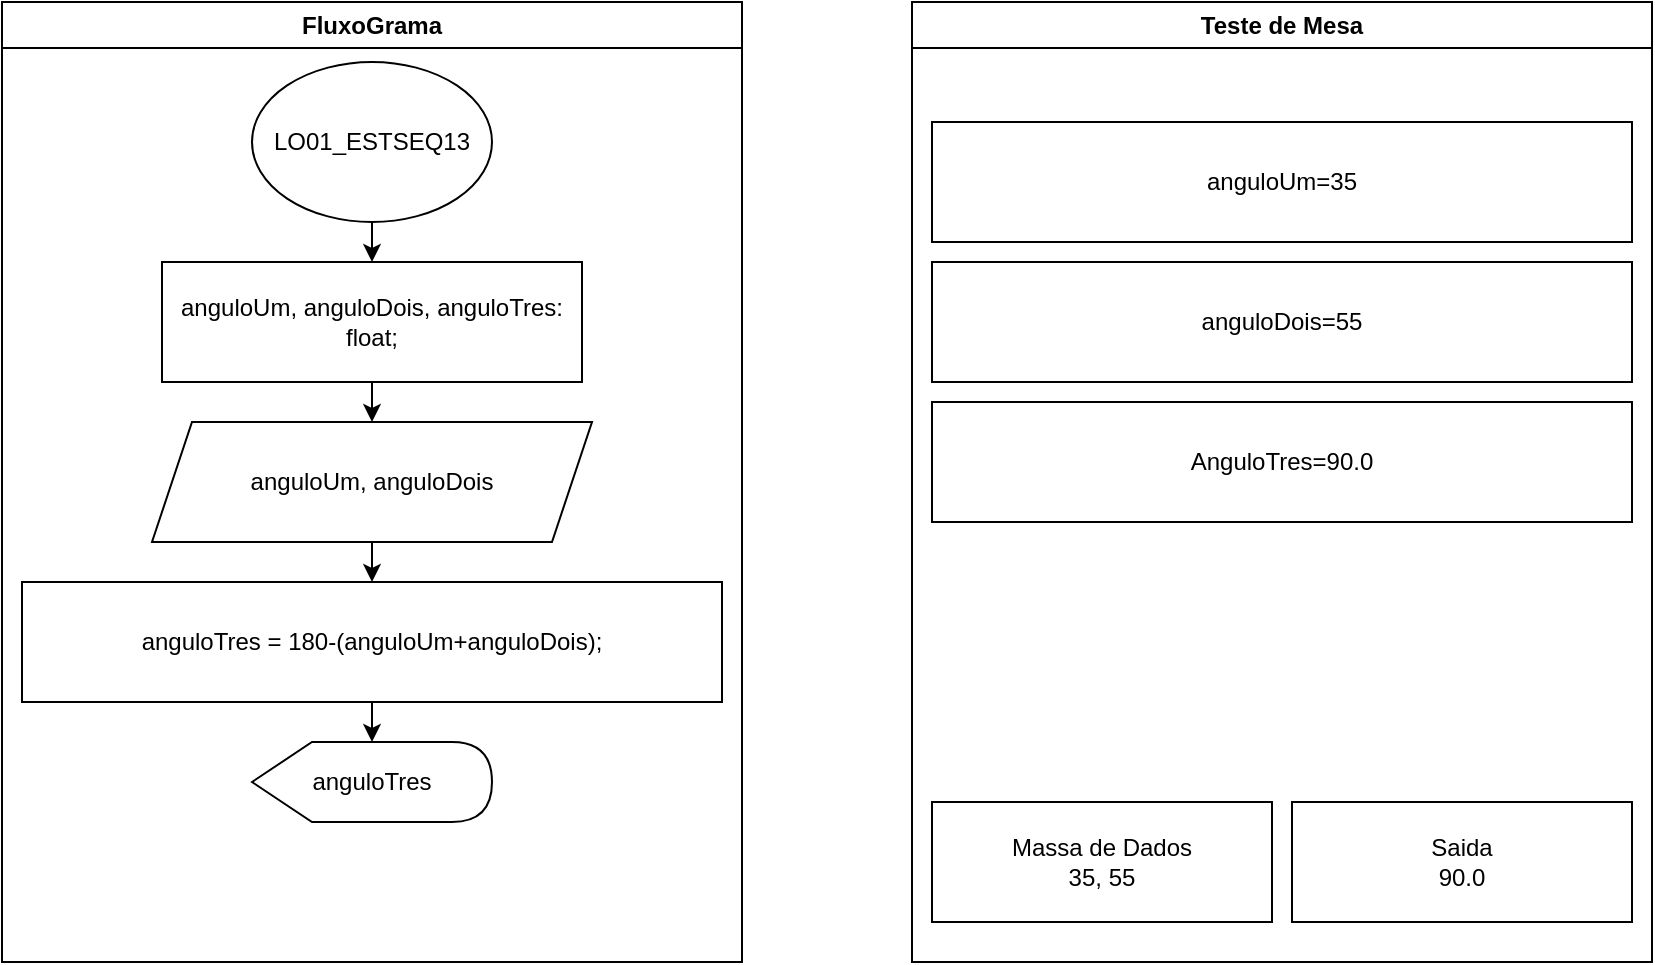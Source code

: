 <mxfile>
    <diagram id="JpOpN65DzJmQNLFtFOPg" name="Page-1">
        <mxGraphModel dx="1523" dy="267" grid="1" gridSize="10" guides="1" tooltips="1" connect="1" arrows="1" fold="1" page="1" pageScale="1" pageWidth="850" pageHeight="1100" math="0" shadow="0">
            <root>
                <mxCell id="0"/>
                <mxCell id="1" parent="0"/>
                <mxCell id="2" value="" style="edgeStyle=none;html=1;" edge="1" parent="1" source="3" target="5">
                    <mxGeometry relative="1" as="geometry"/>
                </mxCell>
                <mxCell id="3" value="LO01_ESTSEQ13" style="ellipse;whiteSpace=wrap;html=1;" vertex="1" parent="1">
                    <mxGeometry x="-325" y="190" width="120" height="80" as="geometry"/>
                </mxCell>
                <mxCell id="4" value="" style="edgeStyle=none;html=1;" edge="1" parent="1" source="5" target="7">
                    <mxGeometry relative="1" as="geometry"/>
                </mxCell>
                <mxCell id="5" value="anguloUm, anguloDois, anguloTres: float;" style="rounded=0;whiteSpace=wrap;html=1;" vertex="1" parent="1">
                    <mxGeometry x="-370" y="290" width="210" height="60" as="geometry"/>
                </mxCell>
                <mxCell id="6" value="" style="edgeStyle=none;html=1;" edge="1" parent="1" source="7" target="9">
                    <mxGeometry relative="1" as="geometry"/>
                </mxCell>
                <mxCell id="7" value="anguloUm, anguloDois" style="shape=parallelogram;perimeter=parallelogramPerimeter;whiteSpace=wrap;html=1;fixedSize=1;" vertex="1" parent="1">
                    <mxGeometry x="-375" y="370" width="220" height="60" as="geometry"/>
                </mxCell>
                <mxCell id="8" value="" style="edgeStyle=none;html=1;" edge="1" parent="1" source="9" target="10">
                    <mxGeometry relative="1" as="geometry"/>
                </mxCell>
                <mxCell id="9" value="&lt;div style=&quot;text-align: left;&quot;&gt;&lt;span style=&quot;background-color: transparent;&quot;&gt;&lt;font color=&quot;#000000&quot;&gt;anguloTres = 180-(anguloUm+anguloDois);&lt;/font&gt;&lt;/span&gt;&lt;/div&gt;" style="rounded=0;whiteSpace=wrap;html=1;" vertex="1" parent="1">
                    <mxGeometry x="-440" y="450" width="350" height="60" as="geometry"/>
                </mxCell>
                <mxCell id="10" value="anguloTres" style="shape=display;whiteSpace=wrap;html=1;" vertex="1" parent="1">
                    <mxGeometry x="-325" y="530" width="120" height="40" as="geometry"/>
                </mxCell>
                <mxCell id="11" value="Teste de Mesa" style="swimlane;whiteSpace=wrap;html=1;" vertex="1" parent="1">
                    <mxGeometry x="5" y="160" width="370" height="480" as="geometry"/>
                </mxCell>
                <mxCell id="12" value="Massa de Dados&lt;br&gt;35, 55" style="rounded=0;whiteSpace=wrap;html=1;" vertex="1" parent="11">
                    <mxGeometry x="10" y="400" width="170" height="60" as="geometry"/>
                </mxCell>
                <mxCell id="13" value="Saida&lt;br&gt;90.0" style="rounded=0;whiteSpace=wrap;html=1;" vertex="1" parent="11">
                    <mxGeometry x="190" y="400" width="170" height="60" as="geometry"/>
                </mxCell>
                <mxCell id="14" value="anguloDois=55" style="rounded=0;whiteSpace=wrap;html=1;" vertex="1" parent="11">
                    <mxGeometry x="10" y="130" width="350" height="60" as="geometry"/>
                </mxCell>
                <mxCell id="15" value="AnguloTres=90.0" style="rounded=0;whiteSpace=wrap;html=1;" vertex="1" parent="11">
                    <mxGeometry x="10" y="200" width="350" height="60" as="geometry"/>
                </mxCell>
                <mxCell id="16" value="anguloUm=35" style="rounded=0;whiteSpace=wrap;html=1;" vertex="1" parent="1">
                    <mxGeometry x="15" y="220" width="350" height="60" as="geometry"/>
                </mxCell>
                <mxCell id="17" value="FluxoGrama" style="swimlane;whiteSpace=wrap;html=1;" vertex="1" parent="1">
                    <mxGeometry x="-450" y="160" width="370" height="480" as="geometry"/>
                </mxCell>
            </root>
        </mxGraphModel>
    </diagram>
</mxfile>